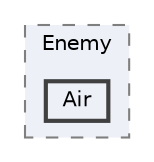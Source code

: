 digraph "src/Object/Enemy/Air"
{
 // LATEX_PDF_SIZE
  bgcolor="transparent";
  edge [fontname=Helvetica,fontsize=10,labelfontname=Helvetica,labelfontsize=10];
  node [fontname=Helvetica,fontsize=10,shape=box,height=0.2,width=0.4];
  compound=true
  subgraph clusterdir_c3fce75fed7cf9742c08aab046c0355d {
    graph [ bgcolor="#edf0f7", pencolor="grey50", label="Enemy", fontname=Helvetica,fontsize=10 style="filled,dashed", URL="dir_c3fce75fed7cf9742c08aab046c0355d.html",tooltip=""]
  dir_1e2e64043013e468bd612555bd385082 [label="Air", fillcolor="#edf0f7", color="grey25", style="filled,bold", URL="dir_1e2e64043013e468bd612555bd385082.html",tooltip=""];
  }
}
